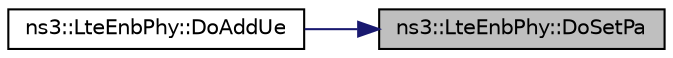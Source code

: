 digraph "ns3::LteEnbPhy::DoSetPa"
{
 // LATEX_PDF_SIZE
  edge [fontname="Helvetica",fontsize="10",labelfontname="Helvetica",labelfontsize="10"];
  node [fontname="Helvetica",fontsize="10",shape=record];
  rankdir="RL";
  Node1 [label="ns3::LteEnbPhy::DoSetPa",height=0.2,width=0.4,color="black", fillcolor="grey75", style="filled", fontcolor="black",tooltip="Set PA."];
  Node1 -> Node2 [dir="back",color="midnightblue",fontsize="10",style="solid",fontname="Helvetica"];
  Node2 [label="ns3::LteEnbPhy::DoAddUe",height=0.2,width=0.4,color="black", fillcolor="white", style="filled",URL="$classns3_1_1_lte_enb_phy.html#ab19bcb72ee48156d9ffa18e02307a3be",tooltip="Add UE."];
}
